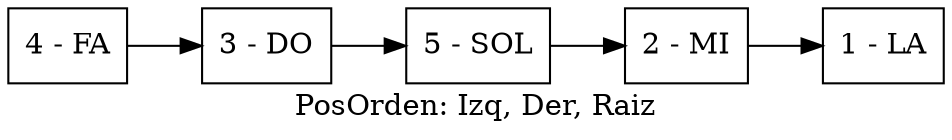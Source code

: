 digraph G {rankdir=LR;label="PosOrden: Izq, Der, Raiz";node[shape=box];
nodo4 [ label ="4 - FA"];
nodo3 [ label ="3 - DO"];
nodo5 [ label ="5 - SOL"];
nodo2 [ label ="2 - MI"];
nodo1 [ label ="1 - LA"];
nodo4-> nodo3
nodo3-> nodo5
nodo5-> nodo2
nodo2-> nodo1
}